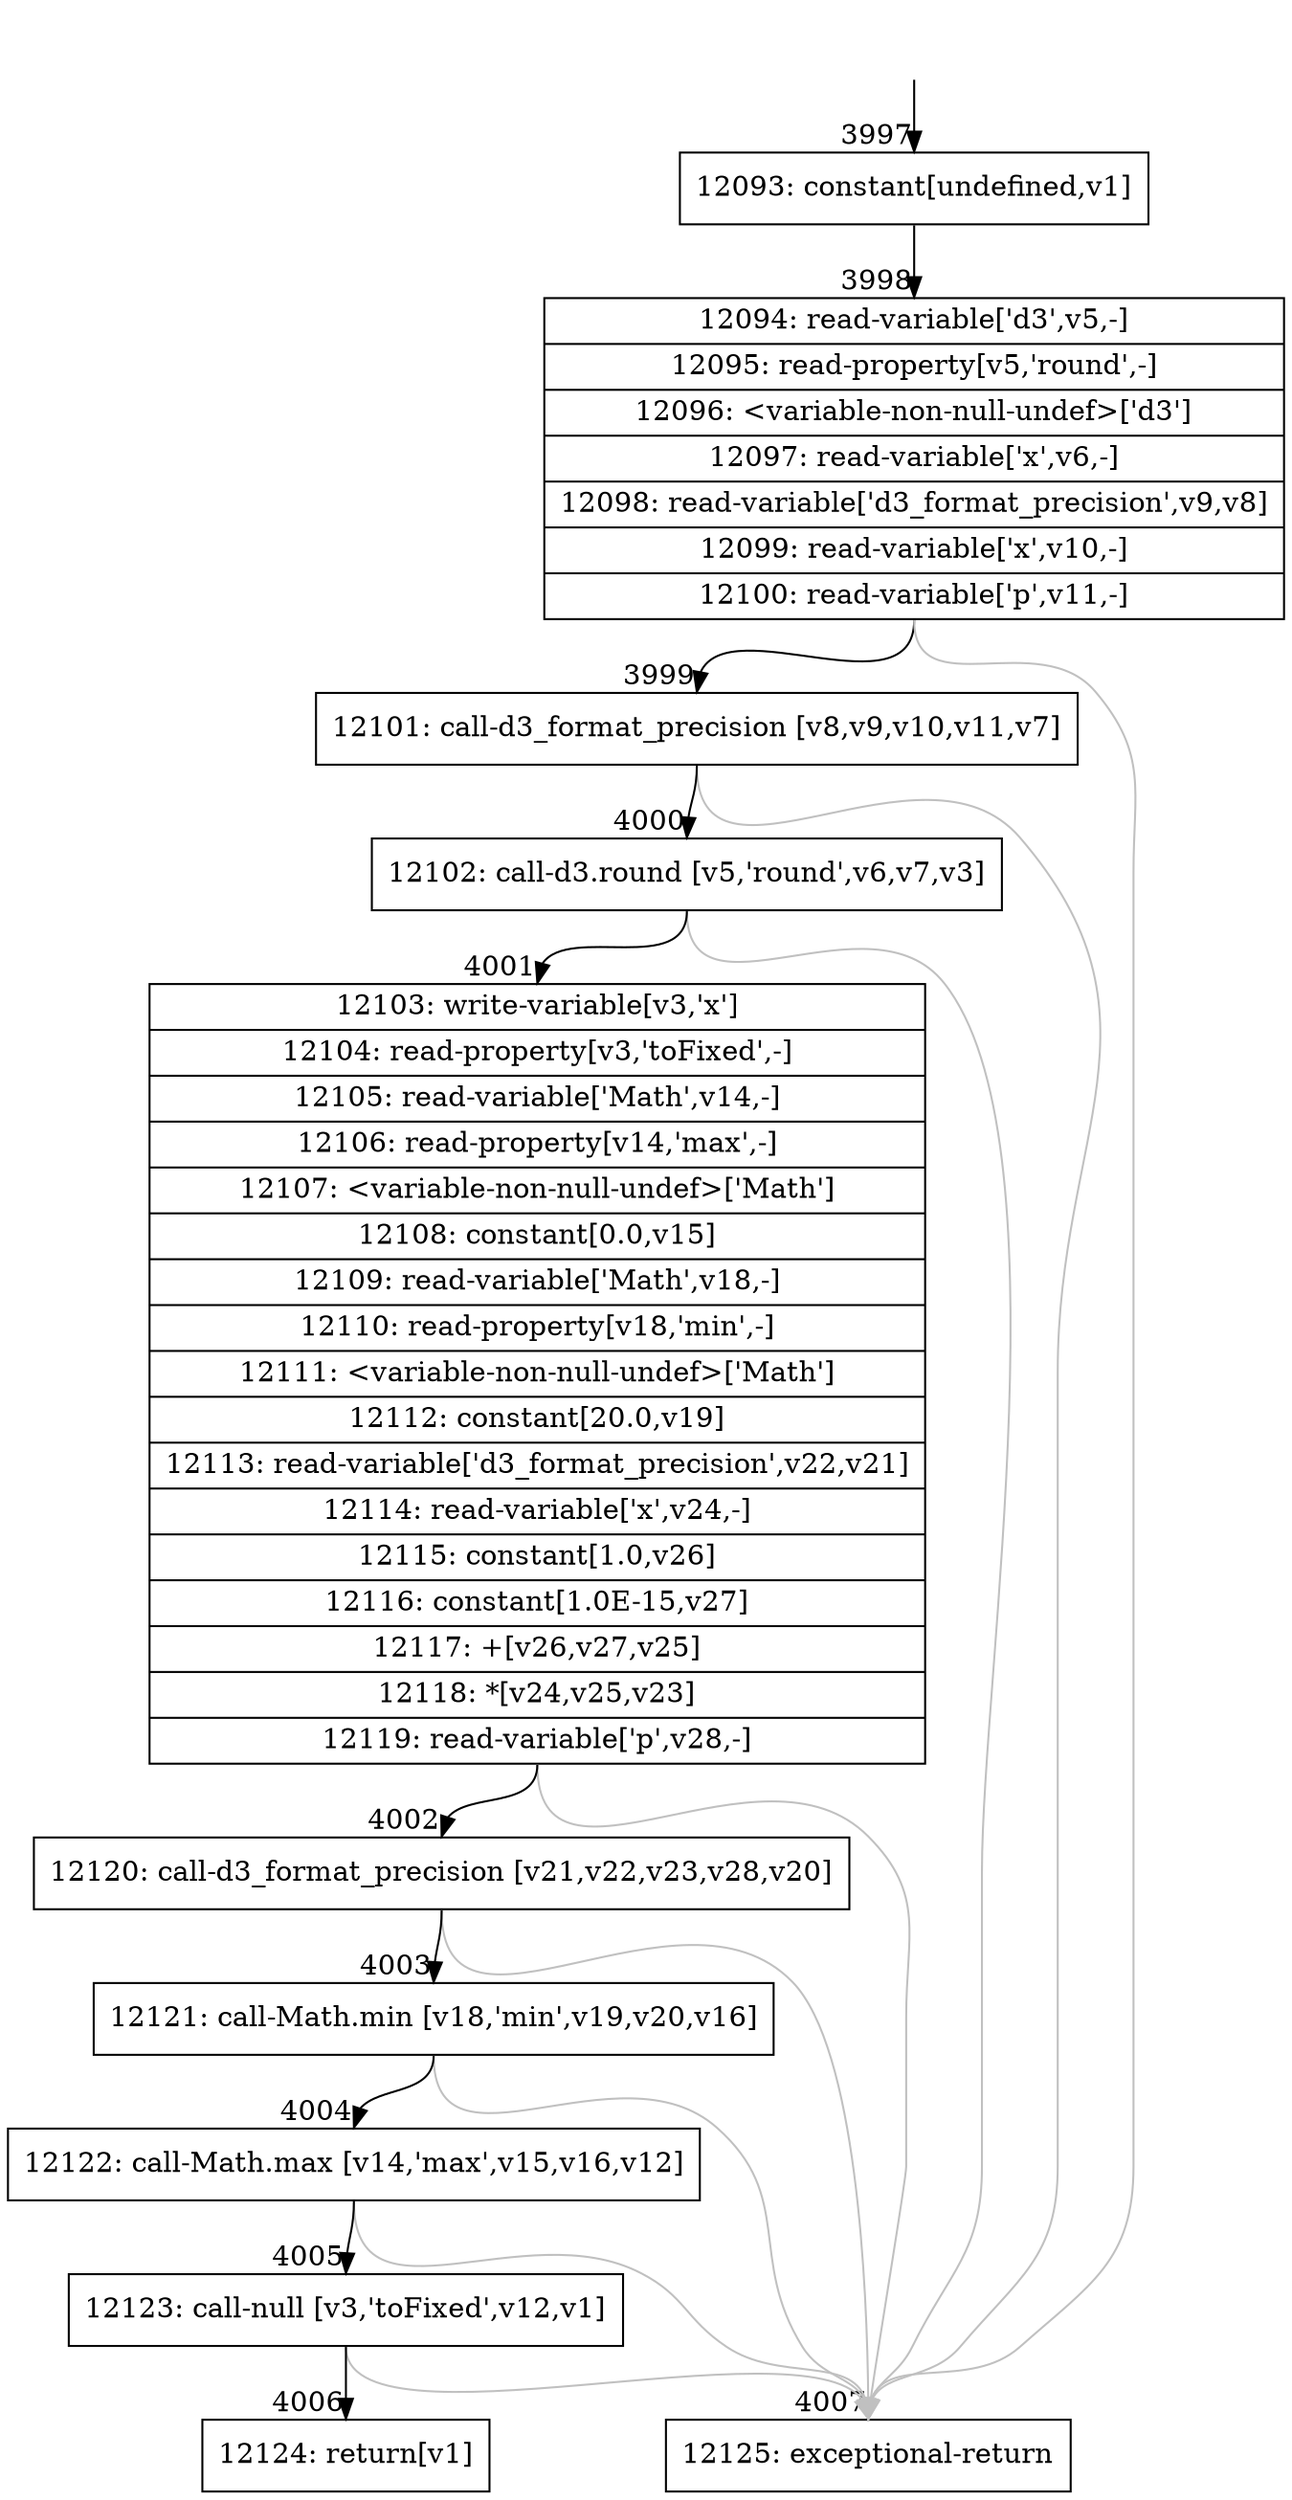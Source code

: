 digraph {
rankdir="TD"
BB_entry359[shape=none,label=""];
BB_entry359 -> BB3997 [tailport=s, headport=n, headlabel="    3997"]
BB3997 [shape=record label="{12093: constant[undefined,v1]}" ] 
BB3997 -> BB3998 [tailport=s, headport=n, headlabel="      3998"]
BB3998 [shape=record label="{12094: read-variable['d3',v5,-]|12095: read-property[v5,'round',-]|12096: \<variable-non-null-undef\>['d3']|12097: read-variable['x',v6,-]|12098: read-variable['d3_format_precision',v9,v8]|12099: read-variable['x',v10,-]|12100: read-variable['p',v11,-]}" ] 
BB3998 -> BB3999 [tailport=s, headport=n, headlabel="      3999"]
BB3998 -> BB4007 [tailport=s, headport=n, color=gray, headlabel="      4007"]
BB3999 [shape=record label="{12101: call-d3_format_precision [v8,v9,v10,v11,v7]}" ] 
BB3999 -> BB4000 [tailport=s, headport=n, headlabel="      4000"]
BB3999 -> BB4007 [tailport=s, headport=n, color=gray]
BB4000 [shape=record label="{12102: call-d3.round [v5,'round',v6,v7,v3]}" ] 
BB4000 -> BB4001 [tailport=s, headport=n, headlabel="      4001"]
BB4000 -> BB4007 [tailport=s, headport=n, color=gray]
BB4001 [shape=record label="{12103: write-variable[v3,'x']|12104: read-property[v3,'toFixed',-]|12105: read-variable['Math',v14,-]|12106: read-property[v14,'max',-]|12107: \<variable-non-null-undef\>['Math']|12108: constant[0.0,v15]|12109: read-variable['Math',v18,-]|12110: read-property[v18,'min',-]|12111: \<variable-non-null-undef\>['Math']|12112: constant[20.0,v19]|12113: read-variable['d3_format_precision',v22,v21]|12114: read-variable['x',v24,-]|12115: constant[1.0,v26]|12116: constant[1.0E-15,v27]|12117: +[v26,v27,v25]|12118: *[v24,v25,v23]|12119: read-variable['p',v28,-]}" ] 
BB4001 -> BB4002 [tailport=s, headport=n, headlabel="      4002"]
BB4001 -> BB4007 [tailport=s, headport=n, color=gray]
BB4002 [shape=record label="{12120: call-d3_format_precision [v21,v22,v23,v28,v20]}" ] 
BB4002 -> BB4003 [tailport=s, headport=n, headlabel="      4003"]
BB4002 -> BB4007 [tailport=s, headport=n, color=gray]
BB4003 [shape=record label="{12121: call-Math.min [v18,'min',v19,v20,v16]}" ] 
BB4003 -> BB4004 [tailport=s, headport=n, headlabel="      4004"]
BB4003 -> BB4007 [tailport=s, headport=n, color=gray]
BB4004 [shape=record label="{12122: call-Math.max [v14,'max',v15,v16,v12]}" ] 
BB4004 -> BB4005 [tailport=s, headport=n, headlabel="      4005"]
BB4004 -> BB4007 [tailport=s, headport=n, color=gray]
BB4005 [shape=record label="{12123: call-null [v3,'toFixed',v12,v1]}" ] 
BB4005 -> BB4006 [tailport=s, headport=n, headlabel="      4006"]
BB4005 -> BB4007 [tailport=s, headport=n, color=gray]
BB4006 [shape=record label="{12124: return[v1]}" ] 
BB4007 [shape=record label="{12125: exceptional-return}" ] 
//#$~ 2324
}
